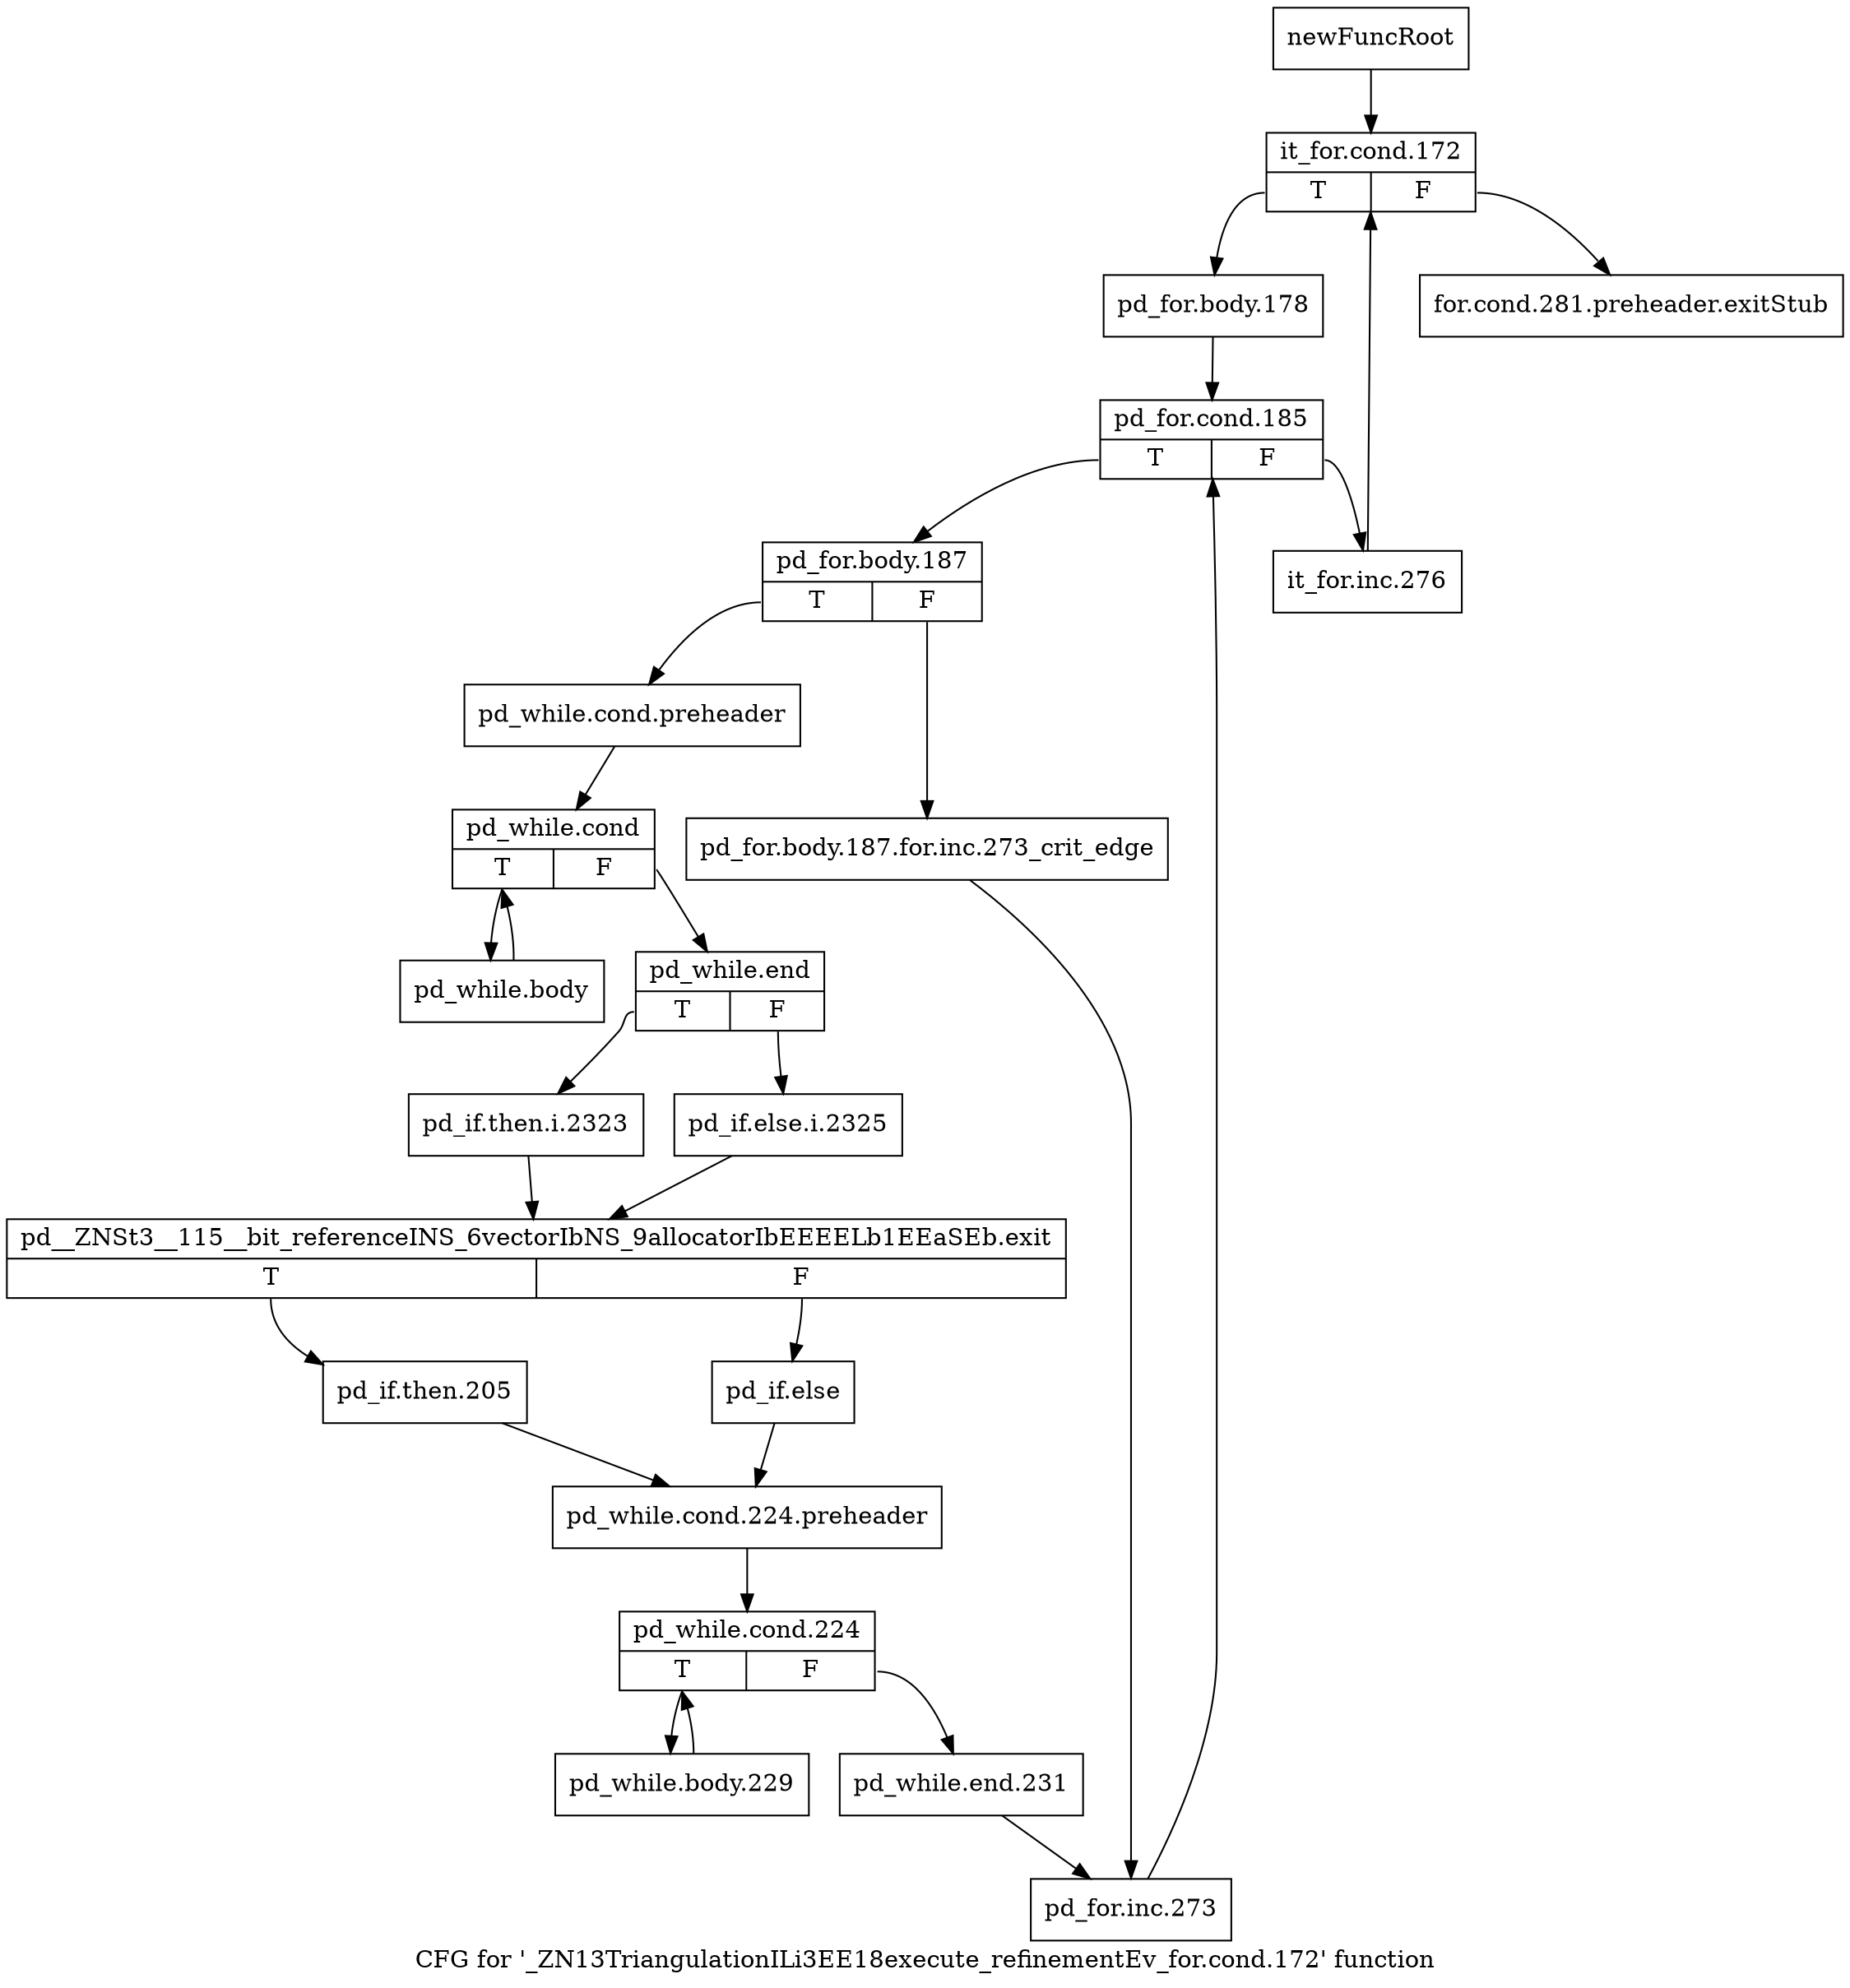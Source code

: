 digraph "CFG for '_ZN13TriangulationILi3EE18execute_refinementEv_for.cond.172' function" {
	label="CFG for '_ZN13TriangulationILi3EE18execute_refinementEv_for.cond.172' function";

	Node0x98449c0 [shape=record,label="{newFuncRoot}"];
	Node0x98449c0 -> Node0x9846240;
	Node0x98461f0 [shape=record,label="{for.cond.281.preheader.exitStub}"];
	Node0x9846240 [shape=record,label="{it_for.cond.172|{<s0>T|<s1>F}}"];
	Node0x9846240:s0 -> Node0x9846290;
	Node0x9846240:s1 -> Node0x98461f0;
	Node0x9846290 [shape=record,label="{pd_for.body.178}"];
	Node0x9846290 -> Node0x98462e0;
	Node0x98462e0 [shape=record,label="{pd_for.cond.185|{<s0>T|<s1>F}}"];
	Node0x98462e0:s0 -> Node0x9846380;
	Node0x98462e0:s1 -> Node0x9846330;
	Node0x9846330 [shape=record,label="{it_for.inc.276}"];
	Node0x9846330 -> Node0x9846240;
	Node0x9846380 [shape=record,label="{pd_for.body.187|{<s0>T|<s1>F}}"];
	Node0x9846380:s0 -> Node0x9846420;
	Node0x9846380:s1 -> Node0x98463d0;
	Node0x98463d0 [shape=record,label="{pd_for.body.187.for.inc.273_crit_edge}"];
	Node0x98463d0 -> Node0x9846790;
	Node0x9846420 [shape=record,label="{pd_while.cond.preheader}"];
	Node0x9846420 -> Node0x9846470;
	Node0x9846470 [shape=record,label="{pd_while.cond|{<s0>T|<s1>F}}"];
	Node0x9846470:s0 -> Node0x9846830;
	Node0x9846470:s1 -> Node0x98464c0;
	Node0x98464c0 [shape=record,label="{pd_while.end|{<s0>T|<s1>F}}"];
	Node0x98464c0:s0 -> Node0x9846560;
	Node0x98464c0:s1 -> Node0x9846510;
	Node0x9846510 [shape=record,label="{pd_if.else.i.2325}"];
	Node0x9846510 -> Node0x98465b0;
	Node0x9846560 [shape=record,label="{pd_if.then.i.2323}"];
	Node0x9846560 -> Node0x98465b0;
	Node0x98465b0 [shape=record,label="{pd__ZNSt3__115__bit_referenceINS_6vectorIbNS_9allocatorIbEEEELb1EEaSEb.exit|{<s0>T|<s1>F}}"];
	Node0x98465b0:s0 -> Node0x9846650;
	Node0x98465b0:s1 -> Node0x9846600;
	Node0x9846600 [shape=record,label="{pd_if.else}"];
	Node0x9846600 -> Node0x98466a0;
	Node0x9846650 [shape=record,label="{pd_if.then.205}"];
	Node0x9846650 -> Node0x98466a0;
	Node0x98466a0 [shape=record,label="{pd_while.cond.224.preheader}"];
	Node0x98466a0 -> Node0x98466f0;
	Node0x98466f0 [shape=record,label="{pd_while.cond.224|{<s0>T|<s1>F}}"];
	Node0x98466f0:s0 -> Node0x98467e0;
	Node0x98466f0:s1 -> Node0x9846740;
	Node0x9846740 [shape=record,label="{pd_while.end.231}"];
	Node0x9846740 -> Node0x9846790;
	Node0x9846790 [shape=record,label="{pd_for.inc.273}"];
	Node0x9846790 -> Node0x98462e0;
	Node0x98467e0 [shape=record,label="{pd_while.body.229}"];
	Node0x98467e0 -> Node0x98466f0;
	Node0x9846830 [shape=record,label="{pd_while.body}"];
	Node0x9846830 -> Node0x9846470;
}

